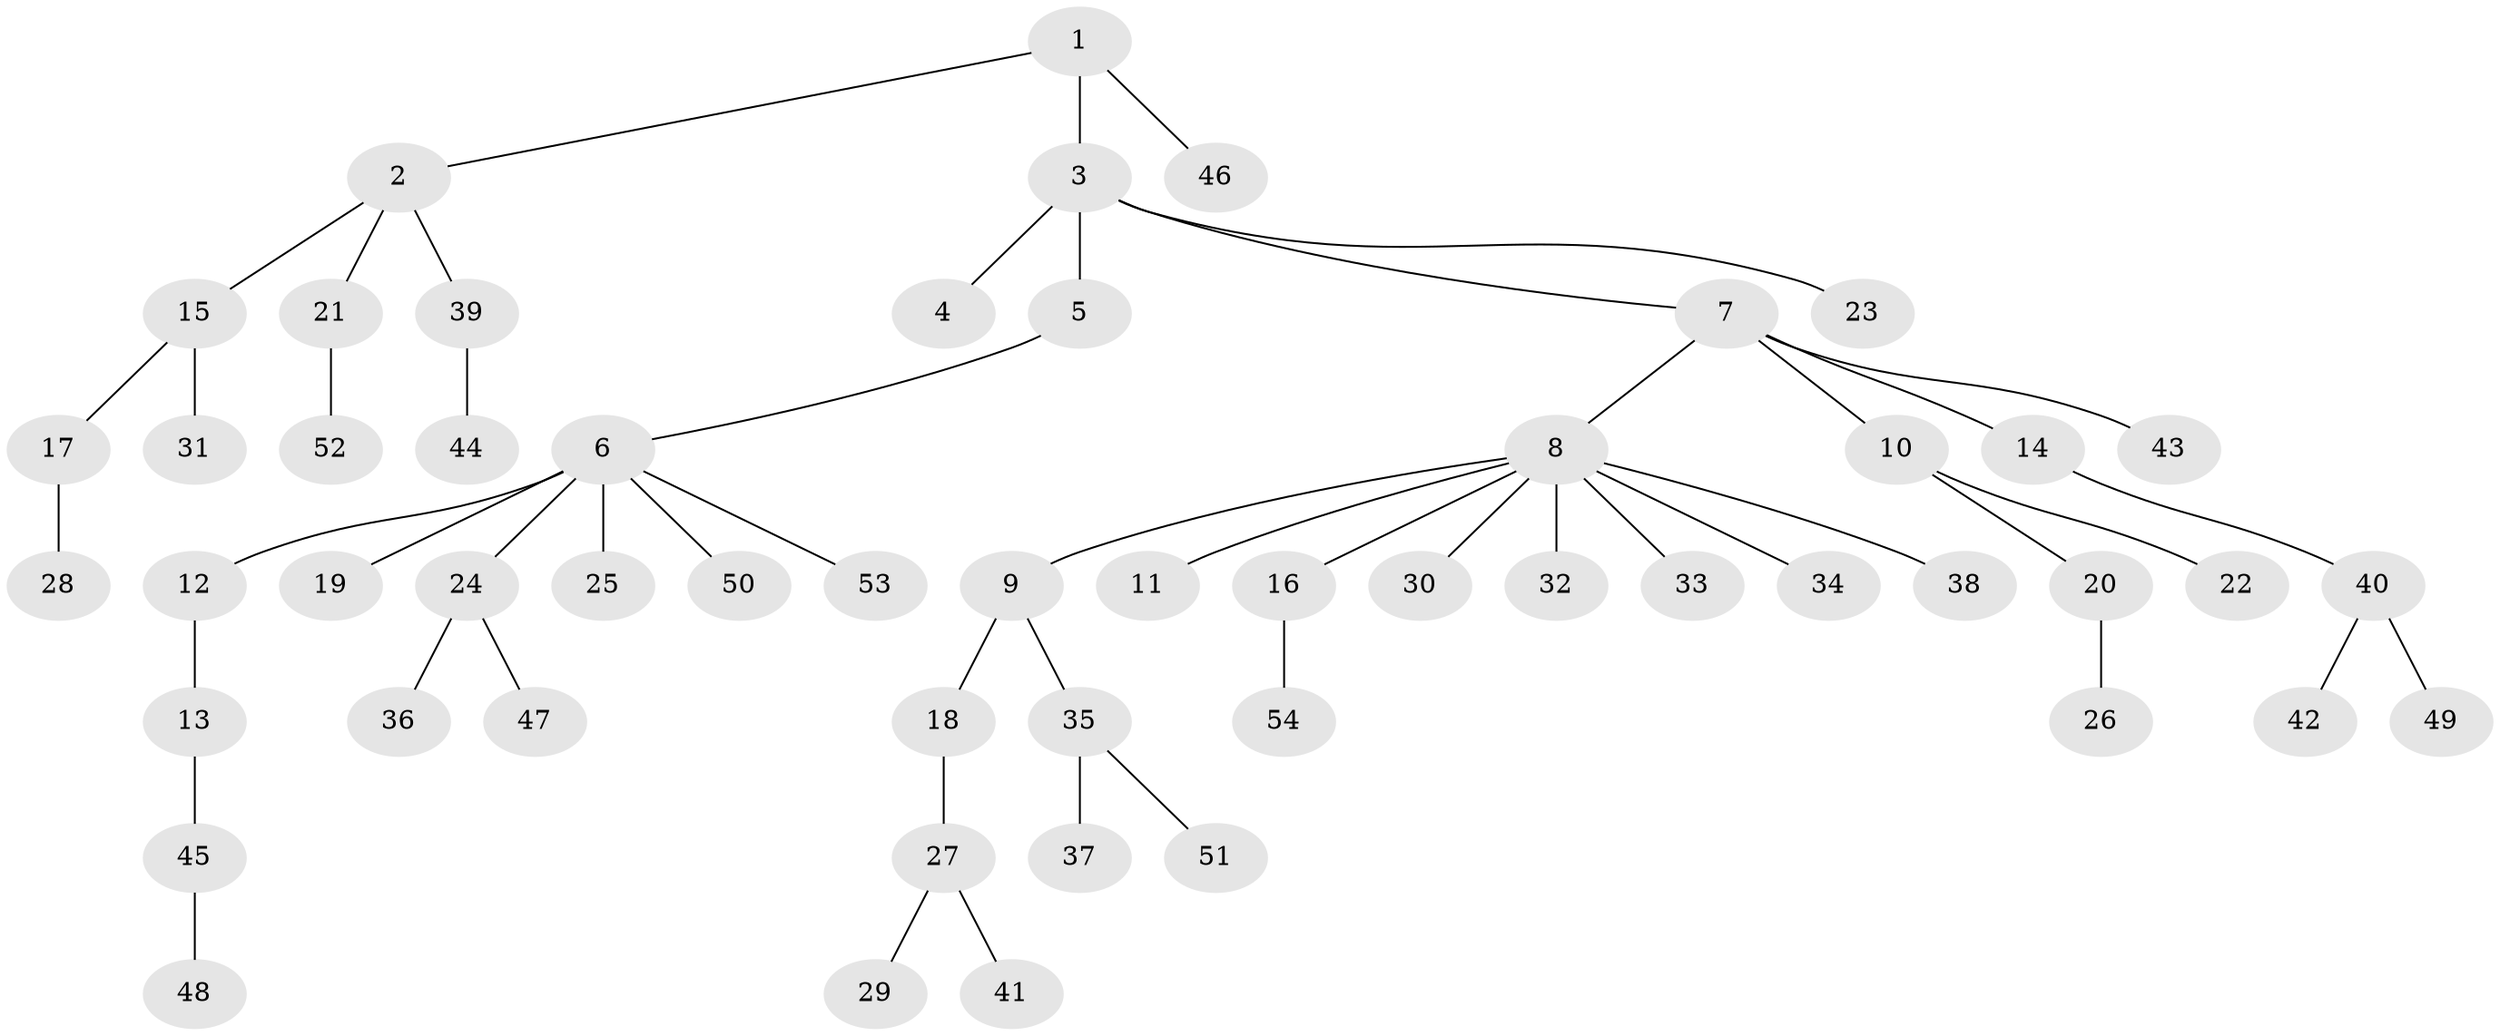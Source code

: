 // coarse degree distribution, {2: 0.18518518518518517, 3: 0.07407407407407407, 1: 0.5925925925925926, 7: 0.037037037037037035, 4: 0.07407407407407407, 5: 0.037037037037037035}
// Generated by graph-tools (version 1.1) at 2025/37/03/04/25 23:37:20]
// undirected, 54 vertices, 53 edges
graph export_dot {
  node [color=gray90,style=filled];
  1;
  2;
  3;
  4;
  5;
  6;
  7;
  8;
  9;
  10;
  11;
  12;
  13;
  14;
  15;
  16;
  17;
  18;
  19;
  20;
  21;
  22;
  23;
  24;
  25;
  26;
  27;
  28;
  29;
  30;
  31;
  32;
  33;
  34;
  35;
  36;
  37;
  38;
  39;
  40;
  41;
  42;
  43;
  44;
  45;
  46;
  47;
  48;
  49;
  50;
  51;
  52;
  53;
  54;
  1 -- 2;
  1 -- 3;
  1 -- 46;
  2 -- 15;
  2 -- 21;
  2 -- 39;
  3 -- 4;
  3 -- 5;
  3 -- 7;
  3 -- 23;
  5 -- 6;
  6 -- 12;
  6 -- 19;
  6 -- 24;
  6 -- 25;
  6 -- 50;
  6 -- 53;
  7 -- 8;
  7 -- 10;
  7 -- 14;
  7 -- 43;
  8 -- 9;
  8 -- 11;
  8 -- 16;
  8 -- 30;
  8 -- 32;
  8 -- 33;
  8 -- 34;
  8 -- 38;
  9 -- 18;
  9 -- 35;
  10 -- 20;
  10 -- 22;
  12 -- 13;
  13 -- 45;
  14 -- 40;
  15 -- 17;
  15 -- 31;
  16 -- 54;
  17 -- 28;
  18 -- 27;
  20 -- 26;
  21 -- 52;
  24 -- 36;
  24 -- 47;
  27 -- 29;
  27 -- 41;
  35 -- 37;
  35 -- 51;
  39 -- 44;
  40 -- 42;
  40 -- 49;
  45 -- 48;
}
